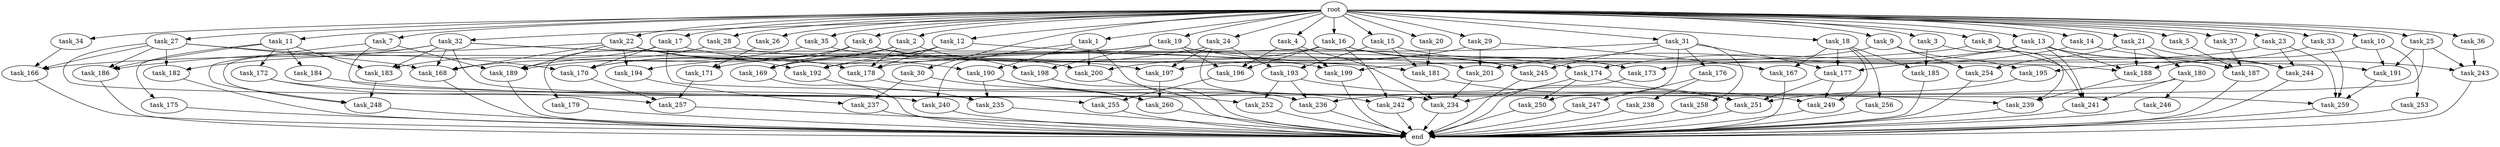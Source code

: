 digraph G {
  root [size="0.000000"];
  task_1 [size="10.240000"];
  task_2 [size="10.240000"];
  task_3 [size="10.240000"];
  task_4 [size="10.240000"];
  task_5 [size="10.240000"];
  task_6 [size="10.240000"];
  task_7 [size="10.240000"];
  task_8 [size="10.240000"];
  task_9 [size="10.240000"];
  task_10 [size="10.240000"];
  task_11 [size="10.240000"];
  task_12 [size="10.240000"];
  task_13 [size="10.240000"];
  task_14 [size="10.240000"];
  task_15 [size="10.240000"];
  task_16 [size="10.240000"];
  task_17 [size="10.240000"];
  task_18 [size="10.240000"];
  task_19 [size="10.240000"];
  task_20 [size="10.240000"];
  task_21 [size="10.240000"];
  task_22 [size="10.240000"];
  task_23 [size="10.240000"];
  task_24 [size="10.240000"];
  task_25 [size="10.240000"];
  task_26 [size="10.240000"];
  task_27 [size="10.240000"];
  task_28 [size="10.240000"];
  task_29 [size="10.240000"];
  task_30 [size="10.240000"];
  task_31 [size="10.240000"];
  task_32 [size="10.240000"];
  task_33 [size="10.240000"];
  task_34 [size="10.240000"];
  task_35 [size="10.240000"];
  task_36 [size="10.240000"];
  task_37 [size="10.240000"];
  task_166 [size="5841155522.560000"];
  task_167 [size="8933531975.680000"];
  task_168 [size="11510512353.280001"];
  task_169 [size="10307921510.400000"];
  task_170 [size="11768210391.040001"];
  task_171 [size="1546188226.560000"];
  task_172 [size="6957847019.520000"];
  task_173 [size="6356551598.080000"];
  task_174 [size="5583457484.800000"];
  task_175 [size="6957847019.520000"];
  task_176 [size="343597383.680000"];
  task_177 [size="4896262717.440001"];
  task_178 [size="19670950215.680000"];
  task_179 [size="5497558138.880000"];
  task_180 [size="5497558138.880000"];
  task_181 [size="7387343749.120000"];
  task_182 [size="5239860101.120000"];
  task_183 [size="16063177687.040001"];
  task_184 [size="6957847019.520000"];
  task_185 [size="4552665333.760000"];
  task_186 [size="15547781611.520000"];
  task_187 [size="16750372454.400000"];
  task_188 [size="18296560680.959999"];
  task_189 [size="13486197309.440001"];
  task_190 [size="7645041786.880000"];
  task_191 [size="9964324126.719999"];
  task_192 [size="14431090114.559999"];
  task_193 [size="2147483648.000000"];
  task_194 [size="6871947673.600000"];
  task_195 [size="7301444403.200000"];
  task_196 [size="4294967296.000000"];
  task_197 [size="16320875724.800001"];
  task_198 [size="2748779069.440000"];
  task_199 [size="4638564679.680000"];
  task_200 [size="3264175144.960000"];
  task_201 [size="9277129359.360001"];
  task_234 [size="20100446945.279999"];
  task_235 [size="6528350289.920000"];
  task_236 [size="3178275799.040000"];
  task_237 [size="8589934592.000000"];
  task_238 [size="5497558138.880000"];
  task_239 [size="18124761989.119999"];
  task_240 [size="9105330667.520000"];
  task_241 [size="8761733283.840000"];
  task_242 [size="6614249635.840000"];
  task_243 [size="11338713661.440001"];
  task_244 [size="13915694039.040001"];
  task_245 [size="9706626088.960001"];
  task_246 [size="343597383.680000"];
  task_247 [size="5497558138.880000"];
  task_248 [size="5068061409.280000"];
  task_249 [size="5927054868.480000"];
  task_250 [size="8933531975.680000"];
  task_251 [size="13915694039.040001"];
  task_252 [size="2491081031.680000"];
  task_253 [size="3092376453.120000"];
  task_254 [size="5841155522.560000"];
  task_255 [size="9105330667.520000"];
  task_256 [size="343597383.680000"];
  task_257 [size="11510512353.280001"];
  task_258 [size="343597383.680000"];
  task_259 [size="18897856102.400002"];
  task_260 [size="13142599925.760000"];
  end [size="0.000000"];

  root -> task_1 [size="1.000000"];
  root -> task_2 [size="1.000000"];
  root -> task_3 [size="1.000000"];
  root -> task_4 [size="1.000000"];
  root -> task_5 [size="1.000000"];
  root -> task_6 [size="1.000000"];
  root -> task_7 [size="1.000000"];
  root -> task_8 [size="1.000000"];
  root -> task_9 [size="1.000000"];
  root -> task_10 [size="1.000000"];
  root -> task_11 [size="1.000000"];
  root -> task_12 [size="1.000000"];
  root -> task_13 [size="1.000000"];
  root -> task_14 [size="1.000000"];
  root -> task_15 [size="1.000000"];
  root -> task_16 [size="1.000000"];
  root -> task_17 [size="1.000000"];
  root -> task_18 [size="1.000000"];
  root -> task_19 [size="1.000000"];
  root -> task_20 [size="1.000000"];
  root -> task_21 [size="1.000000"];
  root -> task_22 [size="1.000000"];
  root -> task_23 [size="1.000000"];
  root -> task_24 [size="1.000000"];
  root -> task_25 [size="1.000000"];
  root -> task_26 [size="1.000000"];
  root -> task_27 [size="1.000000"];
  root -> task_28 [size="1.000000"];
  root -> task_29 [size="1.000000"];
  root -> task_30 [size="1.000000"];
  root -> task_31 [size="1.000000"];
  root -> task_32 [size="1.000000"];
  root -> task_33 [size="1.000000"];
  root -> task_34 [size="1.000000"];
  root -> task_35 [size="1.000000"];
  root -> task_36 [size="1.000000"];
  root -> task_37 [size="1.000000"];
  task_1 -> task_190 [size="209715200.000000"];
  task_1 -> task_200 [size="209715200.000000"];
  task_1 -> task_236 [size="209715200.000000"];
  task_1 -> task_240 [size="209715200.000000"];
  task_2 -> task_169 [size="134217728.000000"];
  task_2 -> task_170 [size="134217728.000000"];
  task_2 -> task_178 [size="134217728.000000"];
  task_2 -> task_198 [size="134217728.000000"];
  task_3 -> task_185 [size="411041792.000000"];
  task_3 -> task_241 [size="411041792.000000"];
  task_4 -> task_196 [size="209715200.000000"];
  task_4 -> task_199 [size="209715200.000000"];
  task_4 -> task_234 [size="209715200.000000"];
  task_5 -> task_187 [size="134217728.000000"];
  task_6 -> task_169 [size="33554432.000000"];
  task_6 -> task_170 [size="33554432.000000"];
  task_6 -> task_189 [size="33554432.000000"];
  task_6 -> task_200 [size="33554432.000000"];
  task_6 -> task_201 [size="33554432.000000"];
  task_7 -> task_189 [size="209715200.000000"];
  task_7 -> task_248 [size="209715200.000000"];
  task_7 -> task_255 [size="209715200.000000"];
  task_8 -> task_178 [size="411041792.000000"];
  task_8 -> task_187 [size="411041792.000000"];
  task_8 -> task_239 [size="411041792.000000"];
  task_9 -> task_195 [size="33554432.000000"];
  task_9 -> task_199 [size="33554432.000000"];
  task_9 -> task_254 [size="33554432.000000"];
  task_10 -> task_188 [size="301989888.000000"];
  task_10 -> task_191 [size="301989888.000000"];
  task_10 -> task_253 [size="301989888.000000"];
  task_11 -> task_172 [size="679477248.000000"];
  task_11 -> task_175 [size="679477248.000000"];
  task_11 -> task_183 [size="679477248.000000"];
  task_11 -> task_184 [size="679477248.000000"];
  task_11 -> task_186 [size="679477248.000000"];
  task_12 -> task_169 [size="838860800.000000"];
  task_12 -> task_178 [size="838860800.000000"];
  task_12 -> task_192 [size="838860800.000000"];
  task_12 -> task_245 [size="838860800.000000"];
  task_13 -> task_174 [size="411041792.000000"];
  task_13 -> task_177 [size="411041792.000000"];
  task_13 -> task_187 [size="411041792.000000"];
  task_13 -> task_188 [size="411041792.000000"];
  task_13 -> task_241 [size="411041792.000000"];
  task_13 -> task_244 [size="411041792.000000"];
  task_14 -> task_201 [size="33554432.000000"];
  task_14 -> task_243 [size="33554432.000000"];
  task_15 -> task_173 [size="134217728.000000"];
  task_15 -> task_181 [size="134217728.000000"];
  task_15 -> task_193 [size="134217728.000000"];
  task_16 -> task_173 [size="75497472.000000"];
  task_16 -> task_196 [size="75497472.000000"];
  task_16 -> task_200 [size="75497472.000000"];
  task_16 -> task_242 [size="75497472.000000"];
  task_16 -> task_245 [size="75497472.000000"];
  task_17 -> task_170 [size="679477248.000000"];
  task_17 -> task_183 [size="679477248.000000"];
  task_17 -> task_197 [size="679477248.000000"];
  task_17 -> task_259 [size="679477248.000000"];
  task_18 -> task_167 [size="33554432.000000"];
  task_18 -> task_177 [size="33554432.000000"];
  task_18 -> task_185 [size="33554432.000000"];
  task_18 -> task_249 [size="33554432.000000"];
  task_18 -> task_256 [size="33554432.000000"];
  task_19 -> task_166 [size="134217728.000000"];
  task_19 -> task_174 [size="134217728.000000"];
  task_19 -> task_191 [size="134217728.000000"];
  task_19 -> task_194 [size="134217728.000000"];
  task_19 -> task_196 [size="134217728.000000"];
  task_19 -> task_198 [size="134217728.000000"];
  task_20 -> task_181 [size="301989888.000000"];
  task_21 -> task_180 [size="536870912.000000"];
  task_21 -> task_188 [size="536870912.000000"];
  task_21 -> task_244 [size="536870912.000000"];
  task_21 -> task_254 [size="536870912.000000"];
  task_22 -> task_168 [size="536870912.000000"];
  task_22 -> task_178 [size="536870912.000000"];
  task_22 -> task_186 [size="536870912.000000"];
  task_22 -> task_189 [size="536870912.000000"];
  task_22 -> task_190 [size="536870912.000000"];
  task_22 -> task_192 [size="536870912.000000"];
  task_22 -> task_194 [size="536870912.000000"];
  task_23 -> task_173 [size="411041792.000000"];
  task_23 -> task_244 [size="411041792.000000"];
  task_23 -> task_259 [size="411041792.000000"];
  task_24 -> task_171 [size="75497472.000000"];
  task_24 -> task_193 [size="75497472.000000"];
  task_24 -> task_197 [size="75497472.000000"];
  task_24 -> task_234 [size="75497472.000000"];
  task_25 -> task_191 [size="536870912.000000"];
  task_25 -> task_242 [size="536870912.000000"];
  task_25 -> task_243 [size="536870912.000000"];
  task_26 -> task_171 [size="75497472.000000"];
  task_27 -> task_166 [size="301989888.000000"];
  task_27 -> task_168 [size="301989888.000000"];
  task_27 -> task_170 [size="301989888.000000"];
  task_27 -> task_182 [size="301989888.000000"];
  task_27 -> task_186 [size="301989888.000000"];
  task_27 -> task_235 [size="301989888.000000"];
  task_28 -> task_179 [size="536870912.000000"];
  task_28 -> task_188 [size="536870912.000000"];
  task_28 -> task_189 [size="536870912.000000"];
  task_29 -> task_167 [size="838860800.000000"];
  task_29 -> task_197 [size="838860800.000000"];
  task_29 -> task_201 [size="838860800.000000"];
  task_30 -> task_237 [size="536870912.000000"];
  task_30 -> task_260 [size="536870912.000000"];
  task_31 -> task_176 [size="33554432.000000"];
  task_31 -> task_177 [size="33554432.000000"];
  task_31 -> task_192 [size="33554432.000000"];
  task_31 -> task_245 [size="33554432.000000"];
  task_31 -> task_250 [size="33554432.000000"];
  task_31 -> task_258 [size="33554432.000000"];
  task_32 -> task_168 [size="209715200.000000"];
  task_32 -> task_181 [size="209715200.000000"];
  task_32 -> task_182 [size="209715200.000000"];
  task_32 -> task_183 [size="209715200.000000"];
  task_32 -> task_199 [size="209715200.000000"];
  task_32 -> task_248 [size="209715200.000000"];
  task_32 -> task_252 [size="209715200.000000"];
  task_33 -> task_195 [size="679477248.000000"];
  task_33 -> task_259 [size="679477248.000000"];
  task_34 -> task_166 [size="134217728.000000"];
  task_35 -> task_168 [size="75497472.000000"];
  task_35 -> task_181 [size="75497472.000000"];
  task_36 -> task_243 [size="536870912.000000"];
  task_37 -> task_187 [size="679477248.000000"];
  task_166 -> end [size="1.000000"];
  task_167 -> end [size="1.000000"];
  task_168 -> end [size="1.000000"];
  task_169 -> end [size="1.000000"];
  task_170 -> task_257 [size="411041792.000000"];
  task_171 -> task_257 [size="33554432.000000"];
  task_172 -> task_240 [size="679477248.000000"];
  task_172 -> task_257 [size="679477248.000000"];
  task_173 -> end [size="1.000000"];
  task_174 -> task_234 [size="838860800.000000"];
  task_174 -> task_250 [size="838860800.000000"];
  task_174 -> task_251 [size="838860800.000000"];
  task_175 -> end [size="1.000000"];
  task_176 -> task_238 [size="536870912.000000"];
  task_176 -> task_247 [size="536870912.000000"];
  task_177 -> task_249 [size="411041792.000000"];
  task_177 -> task_251 [size="411041792.000000"];
  task_178 -> task_260 [size="536870912.000000"];
  task_179 -> end [size="1.000000"];
  task_180 -> task_236 [size="33554432.000000"];
  task_180 -> task_241 [size="33554432.000000"];
  task_180 -> task_246 [size="33554432.000000"];
  task_181 -> task_249 [size="134217728.000000"];
  task_182 -> end [size="1.000000"];
  task_183 -> task_248 [size="75497472.000000"];
  task_184 -> task_239 [size="679477248.000000"];
  task_185 -> end [size="1.000000"];
  task_186 -> end [size="1.000000"];
  task_187 -> end [size="1.000000"];
  task_188 -> task_239 [size="679477248.000000"];
  task_189 -> end [size="1.000000"];
  task_190 -> task_235 [size="33554432.000000"];
  task_190 -> task_236 [size="33554432.000000"];
  task_190 -> task_242 [size="33554432.000000"];
  task_191 -> task_259 [size="75497472.000000"];
  task_192 -> task_235 [size="301989888.000000"];
  task_193 -> task_236 [size="33554432.000000"];
  task_193 -> task_251 [size="33554432.000000"];
  task_193 -> task_252 [size="33554432.000000"];
  task_194 -> task_237 [size="301989888.000000"];
  task_195 -> task_251 [size="75497472.000000"];
  task_196 -> task_255 [size="679477248.000000"];
  task_197 -> task_260 [size="209715200.000000"];
  task_198 -> end [size="1.000000"];
  task_199 -> end [size="1.000000"];
  task_200 -> end [size="1.000000"];
  task_201 -> task_234 [size="838860800.000000"];
  task_234 -> end [size="1.000000"];
  task_235 -> end [size="1.000000"];
  task_236 -> end [size="1.000000"];
  task_237 -> end [size="1.000000"];
  task_238 -> end [size="1.000000"];
  task_239 -> end [size="1.000000"];
  task_240 -> end [size="1.000000"];
  task_241 -> end [size="1.000000"];
  task_242 -> end [size="1.000000"];
  task_243 -> end [size="1.000000"];
  task_244 -> end [size="1.000000"];
  task_245 -> end [size="1.000000"];
  task_246 -> end [size="1.000000"];
  task_247 -> end [size="1.000000"];
  task_248 -> end [size="1.000000"];
  task_249 -> end [size="1.000000"];
  task_250 -> end [size="1.000000"];
  task_251 -> end [size="1.000000"];
  task_252 -> end [size="1.000000"];
  task_253 -> end [size="1.000000"];
  task_254 -> end [size="1.000000"];
  task_255 -> end [size="1.000000"];
  task_256 -> end [size="1.000000"];
  task_257 -> end [size="1.000000"];
  task_258 -> end [size="1.000000"];
  task_259 -> end [size="1.000000"];
  task_260 -> end [size="1.000000"];
}

